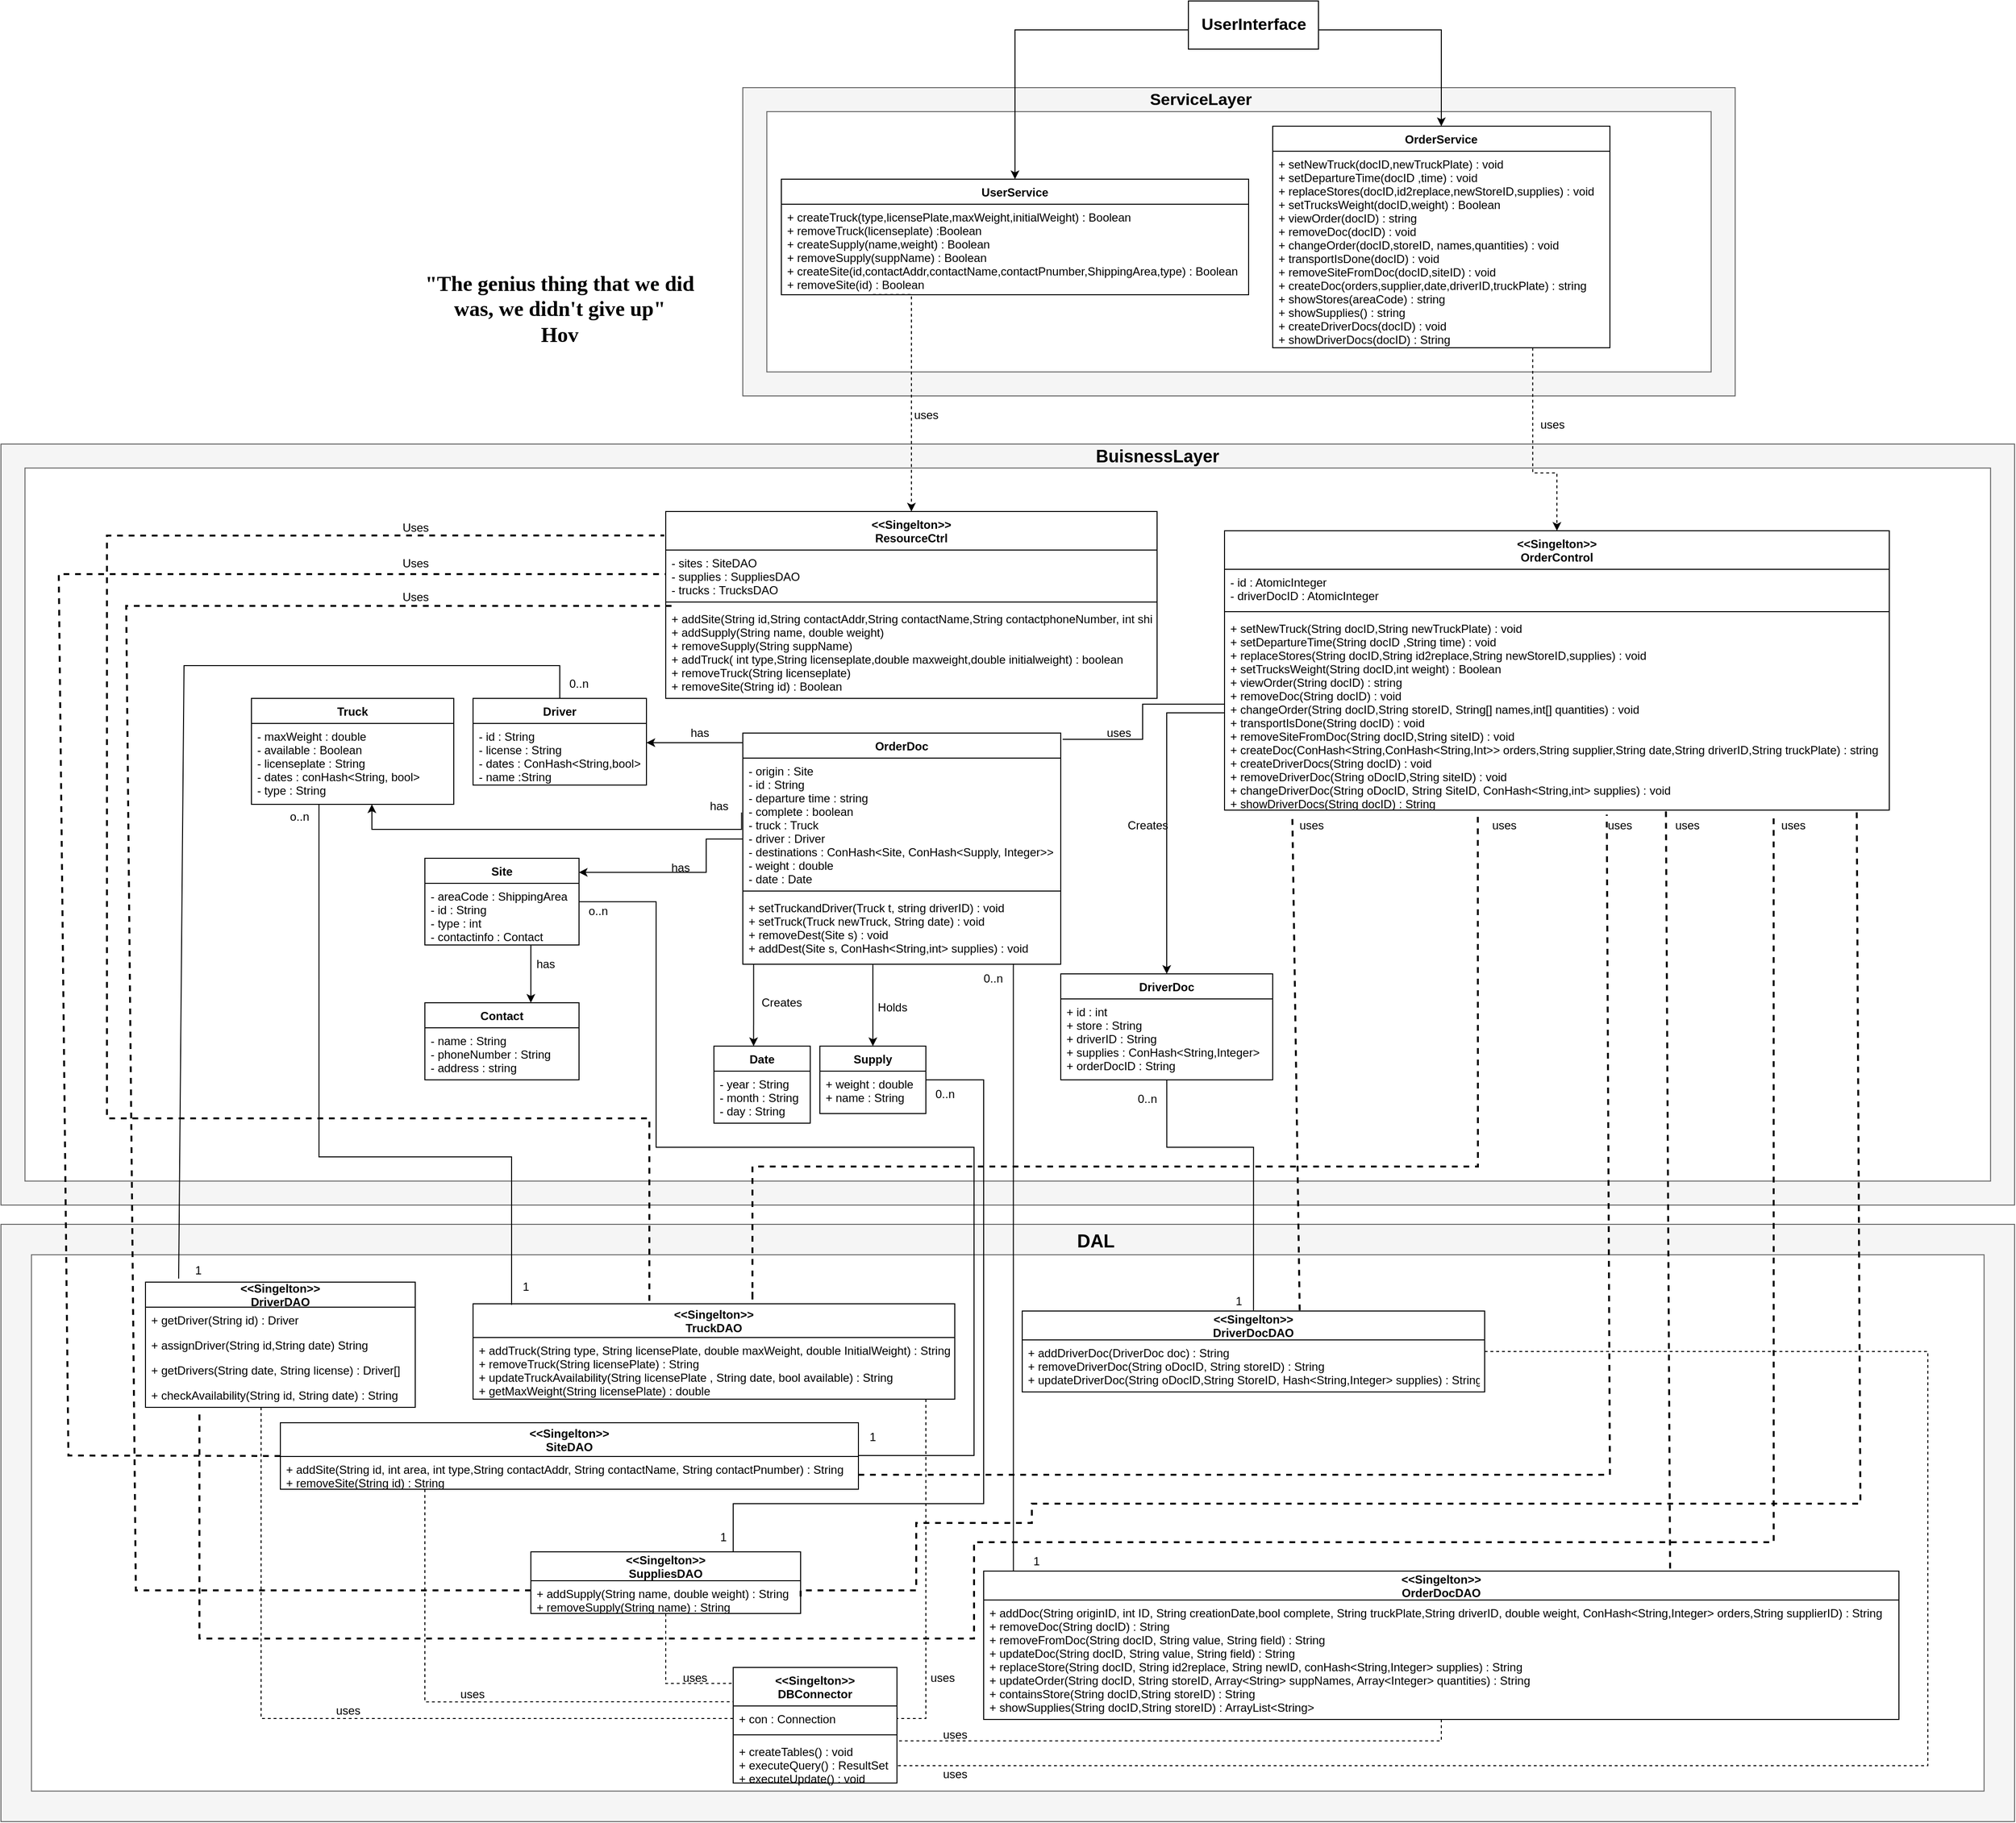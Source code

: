 <mxfile version="19.0.0" type="device"><diagram id="81brrmfp_0Il6GxZKn74" name="Page-1"><mxGraphModel dx="1038" dy="4747" grid="1" gridSize="10" guides="1" tooltips="1" connect="1" arrows="1" fold="1" page="1" pageScale="1" pageWidth="2200" pageHeight="2100" math="0" shadow="0"><root><mxCell id="0"/><mxCell id="1" parent="0"/><mxCell id="2" style="edgeStyle=orthogonalEdgeStyle;rounded=0;orthogonalLoop=1;jettySize=auto;html=1;entryX=0.412;entryY=0;entryDx=0;entryDy=0;exitX=0.034;exitY=1.004;exitDx=0;exitDy=0;exitPerimeter=0;entryPerimeter=0;" parent="1" source="8" target="19" edge="1"><mxGeometry relative="1" as="geometry"><mxPoint x="910" y="-3255.053" as="sourcePoint"/><Array as="points"/></mxGeometry></mxCell><mxCell id="3" style="edgeStyle=orthogonalEdgeStyle;rounded=0;orthogonalLoop=1;jettySize=auto;html=1;fontFamily=Helvetica;fontSize=12;endArrow=classic;endFill=1;strokeColor=#000000;" parent="1" source="5" target="67" edge="1"><mxGeometry relative="1" as="geometry"><Array as="points"><mxPoint x="740" y="-3350"/><mxPoint x="740" y="-3350"/></Array></mxGeometry></mxCell><mxCell id="4" style="edgeStyle=orthogonalEdgeStyle;rounded=0;orthogonalLoop=1;jettySize=auto;html=1;fontFamily=Helvetica;fontSize=12;endArrow=classic;endFill=1;strokeColor=#000000;" parent="1" source="5" target="55" edge="1"><mxGeometry relative="1" as="geometry"><Array as="points"><mxPoint x="945" y="-3090"/><mxPoint x="945" y="-3090"/></Array></mxGeometry></mxCell><mxCell id="5" value="OrderDoc" style="swimlane;fontStyle=1;align=center;verticalAlign=top;childLayout=stackLayout;horizontal=1;startSize=26;horizontalStack=0;resizeParent=1;resizeParentMax=0;resizeLast=0;collapsible=1;marginBottom=0;" parent="1" vertex="1"><mxGeometry x="810" y="-3360" width="330" height="240" as="geometry"/></mxCell><mxCell id="6" value="- origin : Site&#10;- id : String&#10;- departure time : string&#10;- complete : boolean&#10;- truck : Truck&#10;- driver : Driver&#10;- destinations : ConHash&lt;Site, ConHash&lt;Supply, Integer&gt;&gt;&#10;- weight : double&#10;- date : Date&#10;" style="text;strokeColor=none;fillColor=none;align=left;verticalAlign=top;spacingLeft=4;spacingRight=4;overflow=hidden;rotatable=0;points=[[0,0.5],[1,0.5]];portConstraint=eastwest;" parent="5" vertex="1"><mxGeometry y="26" width="330" height="134" as="geometry"/></mxCell><mxCell id="7" value="" style="line;strokeWidth=1;fillColor=none;align=left;verticalAlign=middle;spacingTop=-1;spacingLeft=3;spacingRight=3;rotatable=0;labelPosition=right;points=[];portConstraint=eastwest;" parent="5" vertex="1"><mxGeometry y="160" width="330" height="8" as="geometry"/></mxCell><mxCell id="8" value="+ setTruckandDriver(Truck t, string driverID) : void&#10;+ setTruck(Truck newTruck, String date) : void&#10;+ removeDest(Site s) : void&#10;+ addDest(Site s, ConHash&lt;String,int&gt; supplies) : void&#10;" style="text;strokeColor=none;fillColor=none;align=left;verticalAlign=top;spacingLeft=4;spacingRight=4;overflow=hidden;rotatable=0;points=[[0,0.5],[1,0.5]];portConstraint=eastwest;" parent="5" vertex="1"><mxGeometry y="168" width="330" height="72" as="geometry"/></mxCell><mxCell id="9" style="edgeStyle=orthogonalEdgeStyle;rounded=0;orthogonalLoop=1;jettySize=auto;html=1;entryX=1.006;entryY=0.027;entryDx=0;entryDy=0;entryPerimeter=0;startArrow=none;startFill=0;endArrow=none;endFill=0;" parent="1" source="10" target="5" edge="1"><mxGeometry relative="1" as="geometry"><Array as="points"><mxPoint x="1225" y="-3390"/><mxPoint x="1225" y="-3353"/></Array></mxGeometry></mxCell><mxCell id="10" value="&lt;&lt;Singelton&gt;&gt;&#10;OrderControl" style="swimlane;fontStyle=1;align=center;verticalAlign=top;childLayout=stackLayout;horizontal=1;startSize=40;horizontalStack=0;resizeParent=1;resizeParentMax=0;resizeLast=0;collapsible=1;marginBottom=0;" parent="1" vertex="1"><mxGeometry x="1310" y="-3570" width="690" height="290" as="geometry"/></mxCell><mxCell id="11" value="- id : AtomicInteger&#10;- driverDocID : AtomicInteger&#10;" style="text;strokeColor=none;fillColor=none;align=left;verticalAlign=top;spacingLeft=4;spacingRight=4;overflow=hidden;rotatable=0;points=[[0,0.5],[1,0.5]];portConstraint=eastwest;" parent="10" vertex="1"><mxGeometry y="40" width="690" height="40" as="geometry"/></mxCell><mxCell id="12" value="" style="line;strokeWidth=1;fillColor=none;align=left;verticalAlign=middle;spacingTop=-1;spacingLeft=3;spacingRight=3;rotatable=0;labelPosition=right;points=[];portConstraint=eastwest;" parent="10" vertex="1"><mxGeometry y="80" width="690" height="8" as="geometry"/></mxCell><mxCell id="13" value="+ setNewTruck(String docID,String newTruckPlate) : void&#10;+ setDepartureTime(String docID ,String time) : void&#10;+ replaceStores(String docID,String id2replace,String newStoreID,supplies) : void&#10;+ setTrucksWeight(String docID,int weight) : Boolean&#10;+ viewOrder(String docID) : string&#10;+ removeDoc(String docID) : void&#10;+ changeOrder(String docID,String storeID, String[] names,int[] quantities) : void&#10;+ transportIsDone(String docID) : void&#10;+ removeSiteFromDoc(String docID,String siteID) : void&#10;+ createDoc(ConHash&lt;String,ConHash&lt;String,Int&gt;&gt; orders,String supplier,String date,String driverID,String truckPlate) : string&#10;+ createDriverDocs(String docID) : void&#10;+ removeDriverDoc(String oDocID,String siteID) : void&#10;+ changeDriverDoc(String oDocID, String SiteID, ConHash&lt;String,int&gt; supplies) : void&#10;+ showDriverDocs(String docID) : String&#10;" style="text;strokeColor=none;fillColor=none;align=left;verticalAlign=top;spacingLeft=4;spacingRight=4;overflow=hidden;rotatable=0;points=[[0,0.5],[1,0.5]];portConstraint=eastwest;" parent="10" vertex="1"><mxGeometry y="88" width="690" height="202" as="geometry"/></mxCell><mxCell id="14" value="" style="edgeStyle=orthogonalEdgeStyle;rounded=0;orthogonalLoop=1;jettySize=auto;html=1;endArrow=none;endFill=0;endSize=14;strokeWidth=1;startArrow=classic;startFill=1;entryX=-0.004;entryY=0.422;entryDx=0;entryDy=0;entryPerimeter=0;" parent="1" source="15" target="6" edge="1"><mxGeometry relative="1" as="geometry"><Array as="points"><mxPoint x="425" y="-3260"/><mxPoint x="809" y="-3260"/></Array><mxPoint x="910" y="-3276.947" as="targetPoint"/></mxGeometry></mxCell><mxCell id="15" value="Truck" style="swimlane;fontStyle=1;align=center;verticalAlign=top;childLayout=stackLayout;horizontal=1;startSize=26;horizontalStack=0;resizeParent=1;resizeParentMax=0;resizeLast=0;collapsible=1;marginBottom=0;" parent="1" vertex="1"><mxGeometry x="300" y="-3396" width="210" height="110" as="geometry"/></mxCell><mxCell id="16" value="- maxWeight : double&#10;- available : Boolean&#10;- licenseplate : String&#10;- dates : conHash&lt;String, bool&gt;&#10;- type : String" style="text;strokeColor=none;fillColor=none;align=left;verticalAlign=top;spacingLeft=4;spacingRight=4;overflow=hidden;rotatable=0;points=[[0,0.5],[1,0.5]];portConstraint=eastwest;" parent="15" vertex="1"><mxGeometry y="26" width="210" height="84" as="geometry"/></mxCell><mxCell id="17" value="Site" style="swimlane;fontStyle=1;align=center;verticalAlign=top;childLayout=stackLayout;horizontal=1;startSize=26;horizontalStack=0;resizeParent=1;resizeParentMax=0;resizeLast=0;collapsible=1;marginBottom=0;" parent="1" vertex="1"><mxGeometry x="480" y="-3230" width="160" height="90" as="geometry"/></mxCell><mxCell id="18" value="- areaCode : ShippingArea&#10;- id : String&#10;- type : int&#10;- contactinfo : Contact" style="text;strokeColor=none;fillColor=none;align=left;verticalAlign=top;spacingLeft=4;spacingRight=4;overflow=hidden;rotatable=0;points=[[0,0.5],[1,0.5]];portConstraint=eastwest;" parent="17" vertex="1"><mxGeometry y="26" width="160" height="64" as="geometry"/></mxCell><mxCell id="19" value="Date" style="swimlane;fontStyle=1;align=center;verticalAlign=top;childLayout=stackLayout;horizontal=1;startSize=26;horizontalStack=0;resizeParent=1;resizeParentMax=0;resizeLast=0;collapsible=1;marginBottom=0;" parent="1" vertex="1"><mxGeometry x="780" y="-3035" width="100" height="80" as="geometry"/></mxCell><mxCell id="20" value="- year : String&#10;- month : String&#10;- day : String" style="text;strokeColor=none;fillColor=none;align=left;verticalAlign=top;spacingLeft=4;spacingRight=4;overflow=hidden;rotatable=0;points=[[0,0.5],[1,0.5]];portConstraint=eastwest;" parent="19" vertex="1"><mxGeometry y="26" width="100" height="54" as="geometry"/></mxCell><mxCell id="21" value="&lt;&lt;Singelton&gt;&gt;&#10;ResourceCtrl" style="swimlane;fontStyle=1;align=center;verticalAlign=top;childLayout=stackLayout;horizontal=1;startSize=40;horizontalStack=0;resizeParent=1;resizeParentMax=0;resizeLast=0;collapsible=1;marginBottom=0;" parent="1" vertex="1"><mxGeometry x="730" y="-3590" width="510" height="194" as="geometry"/></mxCell><mxCell id="22" value="- sites : SiteDAO&#10;- supplies : SuppliesDAO&#10;- trucks : TrucksDAO" style="text;strokeColor=none;fillColor=none;align=left;verticalAlign=top;spacingLeft=4;spacingRight=4;overflow=hidden;rotatable=0;points=[[0,0.5],[1,0.5]];portConstraint=eastwest;" parent="21" vertex="1"><mxGeometry y="40" width="510" height="50" as="geometry"/></mxCell><mxCell id="23" value="" style="line;strokeWidth=1;fillColor=none;align=left;verticalAlign=middle;spacingTop=-1;spacingLeft=3;spacingRight=3;rotatable=0;labelPosition=right;points=[];portConstraint=eastwest;" parent="21" vertex="1"><mxGeometry y="90" width="510" height="8" as="geometry"/></mxCell><mxCell id="24" value="+ addSite(String id,String contactAddr,String contactName,String contactphoneNumber, int shippingArea , int type) : boolean&#10;+ addSupply(String name, double weight)&#10;+ removeSupply(String suppName)&#10;+ addTruck( int type,String licenseplate,double maxweight,double initialweight) : boolean&#10;+ removeTruck(String licenseplate)&#10;+ removeSite(String id) : Boolean" style="text;strokeColor=none;fillColor=none;align=left;verticalAlign=top;spacingLeft=4;spacingRight=4;overflow=hidden;rotatable=0;points=[[0,0.5],[1,0.5]];portConstraint=eastwest;" parent="21" vertex="1"><mxGeometry y="98" width="510" height="96" as="geometry"/></mxCell><mxCell id="25" value="" style="edgeStyle=orthogonalEdgeStyle;rounded=0;orthogonalLoop=1;jettySize=auto;html=1;startArrow=classic;startFill=1;endArrow=none;endFill=0;" parent="1" source="26" edge="1"><mxGeometry relative="1" as="geometry"><mxPoint x="590" y="-3140" as="targetPoint"/><Array as="points"><mxPoint x="590" y="-3140"/></Array></mxGeometry></mxCell><mxCell id="26" value="Contact" style="swimlane;fontStyle=1;align=center;verticalAlign=top;childLayout=stackLayout;horizontal=1;startSize=26;horizontalStack=0;resizeParent=1;resizeParentMax=0;resizeLast=0;collapsible=1;marginBottom=0;" parent="1" vertex="1"><mxGeometry x="480" y="-3080" width="160" height="80" as="geometry"/></mxCell><mxCell id="27" value="- name : String&#10;- phoneNumber : String&#10;- address : string&#10;" style="text;strokeColor=none;fillColor=none;align=left;verticalAlign=top;spacingLeft=4;spacingRight=4;overflow=hidden;rotatable=0;points=[[0,0.5],[1,0.5]];portConstraint=eastwest;" parent="26" vertex="1"><mxGeometry y="26" width="160" height="54" as="geometry"/></mxCell><mxCell id="28" value="OrderService" style="swimlane;fontStyle=1;align=center;verticalAlign=top;childLayout=stackLayout;horizontal=1;startSize=26;horizontalStack=0;resizeParent=1;resizeParentMax=0;resizeLast=0;collapsible=1;marginBottom=0;" parent="1" vertex="1"><mxGeometry x="1360" y="-3990" width="350" height="230" as="geometry"/></mxCell><mxCell id="29" value="+ setNewTruck(docID,newTruckPlate) : void&#10;+ setDepartureTime(docID ,time) : void&#10;+ replaceStores(docID,id2replace,newStoreID,supplies) : void&#10;+ setTrucksWeight(docID,weight) : Boolean&#10;+ viewOrder(docID) : string&#10;+ removeDoc(docID) : void&#10;+ changeOrder(docID,storeID, names,quantities) : void&#10;+ transportIsDone(docID) : void&#10;+ removeSiteFromDoc(docID,siteID) : void&#10;+ createDoc(orders,supplier,date,driverID,truckPlate) : string&#10;+ showStores(areaCode) : string&#10;+ showSupplies() : string&#10;+ createDriverDocs(docID) : void&#10;+ showDriverDocs(docID) : String&#10;" style="text;strokeColor=none;fillColor=none;align=left;verticalAlign=top;spacingLeft=4;spacingRight=4;overflow=hidden;rotatable=0;points=[[0,0.5],[1,0.5]];portConstraint=eastwest;" parent="28" vertex="1"><mxGeometry y="26" width="350" height="204" as="geometry"/></mxCell><mxCell id="30" value="UserService" style="swimlane;fontStyle=1;align=center;verticalAlign=top;childLayout=stackLayout;horizontal=1;startSize=26;horizontalStack=0;resizeParent=1;resizeParentMax=0;resizeLast=0;collapsible=1;marginBottom=0;" parent="1" vertex="1"><mxGeometry x="850" y="-3935" width="485" height="120" as="geometry"/></mxCell><mxCell id="31" value="+ createTruck(type,licensePlate,maxWeight,initialWeight) : Boolean&#10;+ removeTruck(licenseplate) :Boolean&#10;+ createSupply(name,weight) : Boolean&#10;+ removeSupply(suppName) : Boolean&#10;+ createSite(id,contactAddr,contactName,contactPnumber,ShippingArea,type) : Boolean&#10;+ removeSite(id) : Boolean&#10;" style="text;strokeColor=none;fillColor=none;align=left;verticalAlign=top;spacingLeft=4;spacingRight=4;overflow=hidden;rotatable=0;points=[[0,0.5],[1,0.5]];portConstraint=eastwest;" parent="30" vertex="1"><mxGeometry y="26" width="485" height="94" as="geometry"/></mxCell><mxCell id="32" style="edgeStyle=orthogonalEdgeStyle;rounded=0;orthogonalLoop=1;jettySize=auto;html=1;exitX=0.5;exitY=0;exitDx=0;exitDy=0;startArrow=classic;startFill=1;endArrow=none;endFill=0;" parent="1" source="33" target="13" edge="1"><mxGeometry relative="1" as="geometry"/></mxCell><mxCell id="33" value="DriverDoc" style="swimlane;fontStyle=1;align=center;verticalAlign=top;childLayout=stackLayout;horizontal=1;startSize=26;horizontalStack=0;resizeParent=1;resizeParentMax=0;resizeLast=0;collapsible=1;marginBottom=0;" parent="1" vertex="1"><mxGeometry x="1140" y="-3110" width="220" height="110" as="geometry"/></mxCell><mxCell id="34" value="+ id : int&#10;+ store : String&#10;+ driverID : String&#10;+ supplies : ConHash&lt;String,Integer&gt;&#10;+ orderDocID : String" style="text;strokeColor=none;fillColor=none;align=left;verticalAlign=top;spacingLeft=4;spacingRight=4;overflow=hidden;rotatable=0;points=[[0,0.5],[1,0.5]];portConstraint=eastwest;" parent="33" vertex="1"><mxGeometry y="26" width="220" height="84" as="geometry"/></mxCell><mxCell id="35" style="edgeStyle=orthogonalEdgeStyle;rounded=0;orthogonalLoop=1;jettySize=auto;html=1;entryX=0.999;entryY=0.162;entryDx=0;entryDy=0;startArrow=none;startFill=0;endArrow=classic;endFill=1;endSize=6;strokeWidth=1;entryPerimeter=0;" parent="1" target="17" edge="1"><mxGeometry relative="1" as="geometry"><mxPoint x="810" y="-3260" as="sourcePoint"/><Array as="points"><mxPoint x="810" y="-3250"/><mxPoint x="772" y="-3250"/><mxPoint x="772" y="-3215"/></Array></mxGeometry></mxCell><mxCell id="36" style="edgeStyle=orthogonalEdgeStyle;rounded=0;orthogonalLoop=1;jettySize=auto;html=1;entryX=0.998;entryY=0.048;entryDx=0;entryDy=0;entryPerimeter=0;fontFamily=Helvetica;fontSize=12;endArrow=none;endFill=0;strokeColor=#000000;strokeWidth=1;dashed=1;" parent="1" source="37" target="86" edge="1"><mxGeometry relative="1" as="geometry"/></mxCell><mxCell id="37" value="&lt;&lt;Singelton&gt;&gt;&#10;OrderDocDAO" style="swimlane;fontStyle=1;childLayout=stackLayout;horizontal=1;startSize=30;fillColor=none;horizontalStack=0;resizeParent=1;resizeParentMax=0;resizeLast=0;collapsible=1;marginBottom=0;" parent="1" vertex="1"><mxGeometry x="1060" y="-2490" width="950" height="154" as="geometry"/></mxCell><mxCell id="38" value="+ addDoc(String originID, int ID, String creationDate,bool complete, String truckPlate,String driverID, double weight, ConHash&lt;String,Integer&gt; orders,String supplierID) : String&#10;+ removeDoc(String docID) : String&#10;+ removeFromDoc(String docID, String value, String field) : String&#10;+ updateDoc(String docID, String value, String field) : String&#10;+ replaceStore(String docID, String id2replace, String newID, conHash&lt;String,Integer&gt; supplies) : String&#10;+ updateOrder(String docID, String storeID, Array&lt;String&gt; suppNames, Array&lt;Integer&gt; quantities) : String&#10;+ containsStore(String docID,String storeID) : String&#10;+ showSupplies(String docID,String storeID) : ArrayList&lt;String&gt;&#10;" style="text;strokeColor=none;fillColor=none;align=left;verticalAlign=top;spacingLeft=4;spacingRight=4;overflow=hidden;rotatable=0;points=[[0,0.5],[1,0.5]];portConstraint=eastwest;" parent="37" vertex="1"><mxGeometry y="30" width="950" height="124" as="geometry"/></mxCell><mxCell id="39" style="edgeStyle=orthogonalEdgeStyle;rounded=0;orthogonalLoop=1;jettySize=auto;html=1;entryX=1;entryY=0.5;entryDx=0;entryDy=0;fontFamily=Helvetica;fontSize=12;endArrow=none;endFill=0;strokeColor=#000000;strokeWidth=1;dashed=1;" parent="1" source="40" target="84" edge="1"><mxGeometry relative="1" as="geometry"><Array as="points"><mxPoint x="1000" y="-2337"/></Array></mxGeometry></mxCell><mxCell id="40" value="&lt;&lt;Singelton&gt;&gt;&#10;TruckDAO" style="swimlane;fontStyle=1;childLayout=stackLayout;horizontal=1;startSize=35;fillColor=none;horizontalStack=0;resizeParent=1;resizeParentMax=0;resizeLast=0;collapsible=1;marginBottom=0;" parent="1" vertex="1"><mxGeometry x="530" y="-2767.5" width="500" height="99" as="geometry"/></mxCell><mxCell id="41" value="+ addTruck(String type, String licensePlate, double maxWeight, double InitialWeight) : String&#10;+ removeTruck(String licensePlate) : String&#10;+ updateTruckAvailability(String licensePlate , String date, bool available) : String&#10;+ getMaxWeight(String licensePlate) : double&#10;" style="text;strokeColor=none;fillColor=none;align=left;verticalAlign=top;spacingLeft=4;spacingRight=4;overflow=hidden;rotatable=0;points=[[0,0.5],[1,0.5]];portConstraint=eastwest;" parent="40" vertex="1"><mxGeometry y="35" width="500" height="64" as="geometry"/></mxCell><mxCell id="42" style="edgeStyle=orthogonalEdgeStyle;rounded=0;orthogonalLoop=1;jettySize=auto;html=1;dashed=1;fontFamily=Helvetica;fontSize=12;endArrow=none;endFill=0;strokeColor=#000000;strokeWidth=1;entryX=1;entryY=0.5;entryDx=0;entryDy=0;" parent="1" source="43" target="86" edge="1"><mxGeometry relative="1" as="geometry"><mxPoint x="2060.667" y="-2280" as="targetPoint"/><Array as="points"><mxPoint x="2040" y="-2718"/><mxPoint x="2040" y="-2288"/></Array></mxGeometry></mxCell><mxCell id="43" value="&lt;&lt;Singelton&gt;&gt;&#10;DriverDocDAO" style="swimlane;fontStyle=1;childLayout=stackLayout;horizontal=1;startSize=30;fillColor=none;horizontalStack=0;resizeParent=1;resizeParentMax=0;resizeLast=0;collapsible=1;marginBottom=0;" parent="1" vertex="1"><mxGeometry x="1100" y="-2760" width="480" height="84" as="geometry"/></mxCell><mxCell id="44" value="+ addDriverDoc(DriverDoc doc) : String&#10;+ removeDriverDoc(String oDocID, String storeID) : String&#10;+ updateDriverDoc(String oDocID,String StoreID, Hash&lt;String,Integer&gt; supplies) : String&#10;" style="text;strokeColor=none;fillColor=none;align=left;verticalAlign=top;spacingLeft=4;spacingRight=4;overflow=hidden;rotatable=0;points=[[0,0.5],[1,0.5]];portConstraint=eastwest;" parent="43" vertex="1"><mxGeometry y="30" width="480" height="54" as="geometry"/></mxCell><mxCell id="45" style="edgeStyle=orthogonalEdgeStyle;rounded=0;orthogonalLoop=1;jettySize=auto;html=1;entryX=0.015;entryY=-0.167;entryDx=0;entryDy=0;entryPerimeter=0;fontFamily=Helvetica;fontSize=12;endArrow=none;endFill=0;strokeColor=#000000;strokeWidth=1;dashed=1;" parent="1" source="46" target="84" edge="1"><mxGeometry relative="1" as="geometry"><Array as="points"><mxPoint x="480" y="-2354"/></Array></mxGeometry></mxCell><mxCell id="46" value="&lt;&lt;Singelton&gt;&gt;&#10;SiteDAO" style="swimlane;fontStyle=1;childLayout=stackLayout;horizontal=1;startSize=35;fillColor=none;horizontalStack=0;resizeParent=1;resizeParentMax=0;resizeLast=0;collapsible=1;marginBottom=0;" parent="1" vertex="1"><mxGeometry x="330" y="-2644" width="600" height="69" as="geometry"/></mxCell><mxCell id="47" value="+ addSite(String id, int area, int type,String contactAddr, String contactName, String contactPnumber) : String&#10;+ removeSite(String id) : String&#10;" style="text;strokeColor=none;fillColor=none;align=left;verticalAlign=top;spacingLeft=4;spacingRight=4;overflow=hidden;rotatable=0;points=[[0,0.5],[1,0.5]];portConstraint=eastwest;" parent="46" vertex="1"><mxGeometry y="35" width="600" height="34" as="geometry"/></mxCell><mxCell id="48" style="edgeStyle=orthogonalEdgeStyle;rounded=0;orthogonalLoop=1;jettySize=auto;html=1;entryX=0.002;entryY=0.138;entryDx=0;entryDy=0;entryPerimeter=0;fontFamily=Helvetica;fontSize=12;endArrow=none;endFill=0;strokeColor=#000000;strokeWidth=1;dashed=1;" parent="1" source="49" target="83" edge="1"><mxGeometry relative="1" as="geometry"/></mxCell><mxCell id="49" value="&lt;&lt;Singelton&gt;&gt;&#10;SuppliesDAO" style="swimlane;fontStyle=1;childLayout=stackLayout;horizontal=1;startSize=30;fillColor=none;horizontalStack=0;resizeParent=1;resizeParentMax=0;resizeLast=0;collapsible=1;marginBottom=0;" parent="1" vertex="1"><mxGeometry x="590" y="-2510" width="280" height="64" as="geometry"/></mxCell><mxCell id="50" value="+ addSupply(String name, double weight) : String&#10;+ removeSupply(String name) : String" style="text;strokeColor=none;fillColor=none;align=left;verticalAlign=top;spacingLeft=4;spacingRight=4;overflow=hidden;rotatable=0;points=[[0,0.5],[1,0.5]];portConstraint=eastwest;" parent="49" vertex="1"><mxGeometry y="30" width="280" height="34" as="geometry"/></mxCell><mxCell id="51" value="Creates" style="text;html=1;align=center;verticalAlign=middle;resizable=0;points=[];autosize=1;strokeColor=none;fillColor=none;" parent="1" vertex="1"><mxGeometry x="820" y="-3090" width="60" height="20" as="geometry"/></mxCell><mxCell id="52" value="has" style="text;html=1;align=center;verticalAlign=middle;resizable=0;points=[];autosize=1;strokeColor=none;fillColor=none;" parent="1" vertex="1"><mxGeometry x="770" y="-3294" width="30" height="20" as="geometry"/></mxCell><mxCell id="53" value="has" style="text;html=1;align=center;verticalAlign=middle;resizable=0;points=[];autosize=1;strokeColor=none;fillColor=none;" parent="1" vertex="1"><mxGeometry x="730" y="-3230" width="30" height="20" as="geometry"/></mxCell><mxCell id="54" value="has" style="text;html=1;align=center;verticalAlign=middle;resizable=0;points=[];autosize=1;strokeColor=none;fillColor=none;" parent="1" vertex="1"><mxGeometry x="590" y="-3130" width="30" height="20" as="geometry"/></mxCell><mxCell id="55" value="Supply" style="swimlane;fontStyle=1;align=center;verticalAlign=top;childLayout=stackLayout;horizontal=1;startSize=26;horizontalStack=0;resizeParent=1;resizeParentMax=0;resizeLast=0;collapsible=1;marginBottom=0;" parent="1" vertex="1"><mxGeometry x="890" y="-3035" width="110" height="70" as="geometry"/></mxCell><mxCell id="56" value="+ weight : double&#10;+ name : String" style="text;strokeColor=none;fillColor=none;align=left;verticalAlign=top;spacingLeft=4;spacingRight=4;overflow=hidden;rotatable=0;points=[[0,0.5],[1,0.5]];portConstraint=eastwest;" parent="55" vertex="1"><mxGeometry y="26" width="110" height="44" as="geometry"/></mxCell><mxCell id="57" value="Creates" style="text;html=1;align=center;verticalAlign=middle;resizable=0;points=[];autosize=1;strokeColor=none;fillColor=none;" parent="1" vertex="1"><mxGeometry x="1200" y="-3274" width="60" height="20" as="geometry"/></mxCell><mxCell id="58" style="edgeStyle=orthogonalEdgeStyle;rounded=0;orthogonalLoop=1;jettySize=auto;html=1;entryX=0;entryY=0.5;entryDx=0;entryDy=0;fontFamily=Helvetica;fontSize=12;endArrow=none;endFill=0;strokeColor=#000000;strokeWidth=1;dashed=1;" parent="1" source="59" target="84" edge="1"><mxGeometry relative="1" as="geometry"><Array as="points"><mxPoint x="310" y="-2337"/></Array></mxGeometry></mxCell><mxCell id="59" value="&lt;&lt;Singelton&gt;&gt;&#10;DriverDAO" style="swimlane;fontStyle=1;childLayout=stackLayout;horizontal=1;startSize=26;fillColor=none;horizontalStack=0;resizeParent=1;resizeParentMax=0;resizeLast=0;collapsible=1;marginBottom=0;" parent="1" vertex="1"><mxGeometry x="190" y="-2790" width="280" height="130" as="geometry"/></mxCell><mxCell id="60" value="+ getDriver(String id) : Driver" style="text;strokeColor=none;fillColor=none;align=left;verticalAlign=top;spacingLeft=4;spacingRight=4;overflow=hidden;rotatable=0;points=[[0,0.5],[1,0.5]];portConstraint=eastwest;" parent="59" vertex="1"><mxGeometry y="26" width="280" height="26" as="geometry"/></mxCell><mxCell id="61" value="+ assignDriver(String id,String date) String" style="text;strokeColor=none;fillColor=none;align=left;verticalAlign=top;spacingLeft=4;spacingRight=4;overflow=hidden;rotatable=0;points=[[0,0.5],[1,0.5]];portConstraint=eastwest;" parent="59" vertex="1"><mxGeometry y="52" width="280" height="26" as="geometry"/></mxCell><mxCell id="62" value="+ getDrivers(String date, String license) : Driver[]" style="text;strokeColor=none;fillColor=none;align=left;verticalAlign=top;spacingLeft=4;spacingRight=4;overflow=hidden;rotatable=0;points=[[0,0.5],[1,0.5]];portConstraint=eastwest;" parent="59" vertex="1"><mxGeometry y="78" width="280" height="26" as="geometry"/></mxCell><mxCell id="63" value="+ checkAvailability(String id, String date) : String" style="text;strokeColor=none;fillColor=none;align=left;verticalAlign=top;spacingLeft=4;spacingRight=4;overflow=hidden;rotatable=0;points=[[0,0.5],[1,0.5]];portConstraint=eastwest;" parent="59" vertex="1"><mxGeometry y="104" width="280" height="26" as="geometry"/></mxCell><mxCell id="64" value="uses" style="text;html=1;align=center;verticalAlign=middle;resizable=0;points=[];autosize=1;strokeColor=none;fillColor=none;" parent="1" vertex="1"><mxGeometry x="1180" y="-3370" width="40" height="20" as="geometry"/></mxCell><mxCell id="65" value="&lt;b&gt;&quot;The genius thing that we did was, we didn't give up&quot;&lt;br&gt;Hov&lt;/b&gt;" style="text;html=1;strokeColor=none;fillColor=none;align=center;verticalAlign=middle;whiteSpace=wrap;rounded=0;fontFamily=Comic Sans MS;fontSize=22;" parent="1" vertex="1"><mxGeometry x="465" y="-3840" width="310" height="80" as="geometry"/></mxCell><mxCell id="66" value="Driver" style="swimlane;fontStyle=1;childLayout=stackLayout;horizontal=1;startSize=26;fillColor=none;horizontalStack=0;resizeParent=1;resizeParentMax=0;resizeLast=0;collapsible=1;marginBottom=0;fontFamily=Helvetica;fontSize=12;" parent="1" vertex="1"><mxGeometry x="530" y="-3396" width="180" height="90" as="geometry"/></mxCell><mxCell id="67" value="- id : String&#10;- license : String&#10;- dates : ConHash&lt;String,bool&gt;&#10;- name :String" style="text;strokeColor=none;fillColor=none;align=left;verticalAlign=top;spacingLeft=4;spacingRight=4;overflow=hidden;rotatable=0;points=[[0,0.5],[1,0.5]];portConstraint=eastwest;fontFamily=Helvetica;fontSize=12;" parent="66" vertex="1"><mxGeometry y="26" width="180" height="64" as="geometry"/></mxCell><mxCell id="68" value="has" style="text;html=1;align=center;verticalAlign=middle;resizable=0;points=[];autosize=1;strokeColor=none;fillColor=none;" parent="1" vertex="1"><mxGeometry x="750" y="-3370" width="30" height="20" as="geometry"/></mxCell><mxCell id="69" value="Holds" style="text;html=1;align=center;verticalAlign=middle;resizable=0;points=[];autosize=1;strokeColor=none;fillColor=none;" parent="1" vertex="1"><mxGeometry x="940" y="-3085" width="50" height="20" as="geometry"/></mxCell><mxCell id="70" value="0..n" style="text;html=1;strokeColor=none;fillColor=none;align=center;verticalAlign=middle;whiteSpace=wrap;rounded=0;fontFamily=Helvetica;fontSize=12;" parent="1" vertex="1"><mxGeometry x="610" y="-3426" width="60" height="30" as="geometry"/></mxCell><mxCell id="71" value="1" style="text;html=1;strokeColor=none;fillColor=none;align=center;verticalAlign=middle;whiteSpace=wrap;rounded=0;fontFamily=Helvetica;fontSize=12;" parent="1" vertex="1"><mxGeometry x="230" y="-2815" width="30" height="25" as="geometry"/></mxCell><mxCell id="72" value="1" style="text;html=1;strokeColor=none;fillColor=none;align=center;verticalAlign=middle;whiteSpace=wrap;rounded=0;fontFamily=Helvetica;fontSize=12;" parent="1" vertex="1"><mxGeometry x="1100" y="-2510" width="30" height="20" as="geometry"/></mxCell><mxCell id="73" value="0..n" style="text;html=1;strokeColor=none;fillColor=none;align=center;verticalAlign=middle;whiteSpace=wrap;rounded=0;fontFamily=Helvetica;fontSize=12;" parent="1" vertex="1"><mxGeometry x="1040" y="-3120" width="60" height="30" as="geometry"/></mxCell><mxCell id="74" value="1" style="text;html=1;strokeColor=none;fillColor=none;align=center;verticalAlign=middle;whiteSpace=wrap;rounded=0;fontFamily=Helvetica;fontSize=12;" parent="1" vertex="1"><mxGeometry x="760" y="-2540" width="60" height="30" as="geometry"/></mxCell><mxCell id="75" value="0..n" style="text;html=1;strokeColor=none;fillColor=none;align=center;verticalAlign=middle;whiteSpace=wrap;rounded=0;fontFamily=Helvetica;fontSize=12;" parent="1" vertex="1"><mxGeometry x="990" y="-3000" width="60" height="30" as="geometry"/></mxCell><mxCell id="76" value="1" style="text;html=1;strokeColor=none;fillColor=none;align=center;verticalAlign=middle;whiteSpace=wrap;rounded=0;fontFamily=Helvetica;fontSize=12;" parent="1" vertex="1"><mxGeometry x="915" y="-2644" width="60" height="30" as="geometry"/></mxCell><mxCell id="77" value="o..n" style="text;html=1;strokeColor=none;fillColor=none;align=center;verticalAlign=middle;whiteSpace=wrap;rounded=0;fontFamily=Helvetica;fontSize=12;" parent="1" vertex="1"><mxGeometry x="630" y="-3190" width="60" height="30" as="geometry"/></mxCell><mxCell id="78" value="1" style="text;html=1;strokeColor=none;fillColor=none;align=center;verticalAlign=middle;whiteSpace=wrap;rounded=0;fontFamily=Helvetica;fontSize=12;" parent="1" vertex="1"><mxGeometry x="570" y="-2790" width="30" height="10" as="geometry"/></mxCell><mxCell id="79" value="o..n" style="text;html=1;strokeColor=none;fillColor=none;align=center;verticalAlign=middle;whiteSpace=wrap;rounded=0;fontFamily=Helvetica;fontSize=12;" parent="1" vertex="1"><mxGeometry x="330" y="-3286" width="40" height="26" as="geometry"/></mxCell><mxCell id="80" value="1" style="text;html=1;strokeColor=none;fillColor=none;align=center;verticalAlign=middle;whiteSpace=wrap;rounded=0;fontFamily=Helvetica;fontSize=12;" parent="1" vertex="1"><mxGeometry x="1310" y="-2780" width="30" height="20" as="geometry"/></mxCell><mxCell id="81" value="0..n" style="text;html=1;strokeColor=none;fillColor=none;align=center;verticalAlign=middle;whiteSpace=wrap;rounded=0;fontFamily=Helvetica;fontSize=12;" parent="1" vertex="1"><mxGeometry x="1200" y="-2995" width="60" height="30" as="geometry"/></mxCell><mxCell id="82" value="" style="verticalLabelPosition=bottom;verticalAlign=top;html=1;shape=mxgraph.basic.frame;dx=24.9;fontFamily=Helvetica;fontSize=12;fillColor=#f5f5f5;fontColor=#333333;strokeColor=#666666;" parent="1" vertex="1"><mxGeometry x="810" y="-4030" width="1030" height="320" as="geometry"/></mxCell><mxCell id="83" value="&lt;&lt;Singelton&gt;&gt;&#10;DBConnector" style="swimlane;fontStyle=1;align=center;verticalAlign=top;childLayout=stackLayout;horizontal=1;startSize=40;horizontalStack=0;resizeParent=1;resizeParentMax=0;resizeLast=0;collapsible=1;marginBottom=0;fontFamily=Helvetica;fontSize=12;" parent="1" vertex="1"><mxGeometry x="800" y="-2390" width="170" height="120" as="geometry"/></mxCell><mxCell id="84" value="+ con : Connection" style="text;strokeColor=none;fillColor=none;align=left;verticalAlign=top;spacingLeft=4;spacingRight=4;overflow=hidden;rotatable=0;points=[[0,0.5],[1,0.5]];portConstraint=eastwest;fontFamily=Helvetica;fontSize=12;" parent="83" vertex="1"><mxGeometry y="40" width="170" height="26" as="geometry"/></mxCell><mxCell id="85" value="" style="line;strokeWidth=1;fillColor=none;align=left;verticalAlign=middle;spacingTop=-1;spacingLeft=3;spacingRight=3;rotatable=0;labelPosition=right;points=[];portConstraint=eastwest;fontFamily=Helvetica;fontSize=12;" parent="83" vertex="1"><mxGeometry y="66" width="170" height="8" as="geometry"/></mxCell><mxCell id="86" value="+ createTables() : void&#10;+ executeQuery() : ResultSet&#10;+ executeUpdate() : void" style="text;strokeColor=none;fillColor=none;align=left;verticalAlign=top;spacingLeft=4;spacingRight=4;overflow=hidden;rotatable=0;points=[[0,0.5],[1,0.5]];portConstraint=eastwest;fontFamily=Helvetica;fontSize=12;" parent="83" vertex="1"><mxGeometry y="74" width="170" height="46" as="geometry"/></mxCell><mxCell id="87" value="Uses" style="text;html=1;align=center;verticalAlign=middle;resizable=0;points=[];autosize=1;strokeColor=none;fillColor=none;fontSize=12;fontFamily=Helvetica;" parent="1" vertex="1"><mxGeometry x="450" y="-3546" width="40" height="20" as="geometry"/></mxCell><mxCell id="88" value="Uses" style="text;html=1;align=center;verticalAlign=middle;resizable=0;points=[];autosize=1;strokeColor=none;fillColor=none;fontSize=12;fontFamily=Helvetica;" parent="1" vertex="1"><mxGeometry x="450" y="-3583" width="40" height="20" as="geometry"/></mxCell><mxCell id="89" value="Uses" style="text;html=1;align=center;verticalAlign=middle;resizable=0;points=[];autosize=1;strokeColor=none;fillColor=none;fontSize=12;fontFamily=Helvetica;" parent="1" vertex="1"><mxGeometry x="450" y="-3511" width="40" height="20" as="geometry"/></mxCell><mxCell id="90" value="uses" style="text;html=1;align=center;verticalAlign=middle;resizable=0;points=[];autosize=1;strokeColor=none;fillColor=none;" parent="1" vertex="1"><mxGeometry x="1380" y="-3274" width="40" height="20" as="geometry"/></mxCell><mxCell id="91" value="uses" style="text;html=1;align=center;verticalAlign=middle;resizable=0;points=[];autosize=1;strokeColor=none;fillColor=none;" parent="1" vertex="1"><mxGeometry x="1580" y="-3274" width="40" height="20" as="geometry"/></mxCell><mxCell id="92" value="uses" style="text;html=1;align=center;verticalAlign=middle;resizable=0;points=[];autosize=1;strokeColor=none;fillColor=none;" parent="1" vertex="1"><mxGeometry x="1700" y="-3274" width="40" height="20" as="geometry"/></mxCell><mxCell id="93" value="uses" style="text;html=1;align=center;verticalAlign=middle;resizable=0;points=[];autosize=1;strokeColor=none;fillColor=none;" parent="1" vertex="1"><mxGeometry x="1770" y="-3274" width="40" height="20" as="geometry"/></mxCell><mxCell id="94" value="uses" style="text;html=1;align=center;verticalAlign=middle;resizable=0;points=[];autosize=1;strokeColor=none;fillColor=none;" parent="1" vertex="1"><mxGeometry x="1880" y="-3274" width="40" height="20" as="geometry"/></mxCell><mxCell id="95" value="uses" style="text;html=1;align=center;verticalAlign=middle;resizable=0;points=[];autosize=1;strokeColor=none;fillColor=none;" parent="1" vertex="1"><mxGeometry x="1630" y="-3690" width="40" height="20" as="geometry"/></mxCell><mxCell id="96" value="uses" style="text;html=1;align=center;verticalAlign=middle;resizable=0;points=[];autosize=1;strokeColor=none;fillColor=none;" parent="1" vertex="1"><mxGeometry x="980" y="-3700" width="40" height="20" as="geometry"/></mxCell><mxCell id="97" value="uses" style="text;html=1;align=center;verticalAlign=middle;resizable=0;points=[];autosize=1;strokeColor=none;fillColor=none;fontSize=12;fontFamily=Helvetica;" parent="1" vertex="1"><mxGeometry x="380" y="-2355" width="40" height="20" as="geometry"/></mxCell><mxCell id="98" value="uses" style="text;html=1;align=center;verticalAlign=middle;resizable=0;points=[];autosize=1;strokeColor=none;fillColor=none;fontSize=12;fontFamily=Helvetica;" parent="1" vertex="1"><mxGeometry x="509" y="-2372" width="40" height="20" as="geometry"/></mxCell><mxCell id="99" value="uses" style="text;html=1;align=center;verticalAlign=middle;resizable=0;points=[];autosize=1;strokeColor=none;fillColor=none;fontSize=12;fontFamily=Helvetica;" parent="1" vertex="1"><mxGeometry x="740" y="-2389" width="40" height="20" as="geometry"/></mxCell><mxCell id="100" value="uses" style="text;html=1;align=center;verticalAlign=middle;resizable=0;points=[];autosize=1;strokeColor=none;fillColor=none;fontSize=12;fontFamily=Helvetica;" parent="1" vertex="1"><mxGeometry x="997" y="-2389" width="40" height="20" as="geometry"/></mxCell><mxCell id="101" value="uses" style="text;html=1;align=center;verticalAlign=middle;resizable=0;points=[];autosize=1;strokeColor=none;fillColor=none;fontSize=12;fontFamily=Helvetica;" parent="1" vertex="1"><mxGeometry x="1010" y="-2330" width="40" height="20" as="geometry"/></mxCell><mxCell id="102" value="uses" style="text;html=1;align=center;verticalAlign=middle;resizable=0;points=[];autosize=1;strokeColor=none;fillColor=none;fontSize=12;fontFamily=Helvetica;" parent="1" vertex="1"><mxGeometry x="1010" y="-2289" width="40" height="20" as="geometry"/></mxCell><mxCell id="103" value="&lt;b&gt;&lt;font style=&quot;font-size: 17px;&quot;&gt;ServiceLayer&lt;/font&gt;&lt;/b&gt;" style="text;html=1;align=center;verticalAlign=middle;resizable=0;points=[];autosize=1;strokeColor=none;fillColor=none;fontSize=12;fontFamily=Helvetica;strokeWidth=1;" parent="1" vertex="1"><mxGeometry x="1225" y="-4027" width="120" height="20" as="geometry"/></mxCell><mxCell id="104" value="" style="verticalLabelPosition=bottom;verticalAlign=top;html=1;shape=mxgraph.basic.frame;dx=24.9;fontFamily=Helvetica;fontSize=12;fillColor=#f5f5f5;fontColor=#333333;strokeColor=#666666;" parent="1" vertex="1"><mxGeometry x="40" y="-3660" width="2090" height="790" as="geometry"/></mxCell><mxCell id="105" value="&lt;b&gt;&lt;font style=&quot;font-size: 18px;&quot;&gt;BuisnessLayer&lt;/font&gt;&lt;/b&gt;" style="text;html=1;align=center;verticalAlign=middle;resizable=0;points=[];autosize=1;strokeColor=none;fillColor=none;fontSize=12;fontFamily=Helvetica;" parent="1" vertex="1"><mxGeometry x="1170" y="-3657" width="140" height="20" as="geometry"/></mxCell><mxCell id="106" value="" style="verticalLabelPosition=bottom;verticalAlign=top;html=1;shape=mxgraph.basic.frame;dx=31.64;fontFamily=Helvetica;fontSize=12;fillColor=#f5f5f5;fontColor=#333333;strokeColor=#666666;" parent="1" vertex="1"><mxGeometry x="40" y="-2850" width="2090" height="620" as="geometry"/></mxCell><mxCell id="107" value="&lt;b&gt;&lt;font style=&quot;font-size: 19px;&quot;&gt;DAL&lt;/font&gt;&lt;/b&gt;" style="text;html=1;align=center;verticalAlign=middle;resizable=0;points=[];autosize=1;strokeColor=none;fillColor=none;fontSize=12;fontFamily=Helvetica;" parent="1" vertex="1"><mxGeometry x="1151" y="-2842" width="50" height="20" as="geometry"/></mxCell><mxCell id="108" style="edgeStyle=orthogonalEdgeStyle;rounded=0;orthogonalLoop=1;jettySize=auto;html=1;entryX=0.5;entryY=0;entryDx=0;entryDy=0;fontFamily=Helvetica;fontSize=17;endArrow=classic;endFill=1;strokeColor=#000000;strokeWidth=1;" parent="1" source="110" target="28" edge="1"><mxGeometry relative="1" as="geometry"><Array as="points"><mxPoint x="1535" y="-4090"/></Array></mxGeometry></mxCell><mxCell id="109" style="edgeStyle=orthogonalEdgeStyle;rounded=0;orthogonalLoop=1;jettySize=auto;html=1;entryX=0.5;entryY=0;entryDx=0;entryDy=0;fontFamily=Helvetica;fontSize=17;endArrow=classic;endFill=1;strokeColor=#000000;strokeWidth=1;" parent="1" source="110" target="30" edge="1"><mxGeometry relative="1" as="geometry"><Array as="points"><mxPoint x="1093" y="-4090"/></Array></mxGeometry></mxCell><mxCell id="110" value="&lt;b&gt;UserInterface&lt;/b&gt;" style="html=1;fontFamily=Helvetica;fontSize=17;strokeWidth=1;" parent="1" vertex="1"><mxGeometry x="1272.5" y="-4120" width="135" height="50" as="geometry"/></mxCell><mxCell id="111" style="edgeStyle=orthogonalEdgeStyle;rounded=0;orthogonalLoop=1;jettySize=auto;html=1;dashed=1;startArrow=none;startFill=0;endArrow=classic;endFill=1;exitX=0.196;exitY=0.997;exitDx=0;exitDy=0;exitPerimeter=0;" parent="1" edge="1"><mxGeometry relative="1" as="geometry"><mxPoint x="945.06" y="-3815.282" as="sourcePoint"/><Array as="points"><mxPoint x="985" y="-3815"/></Array><mxPoint x="985" y="-3590" as="targetPoint"/></mxGeometry></mxCell><mxCell id="112" style="edgeStyle=orthogonalEdgeStyle;rounded=0;orthogonalLoop=1;jettySize=auto;html=1;startArrow=none;startFill=0;endArrow=classic;endFill=1;dashed=1;exitX=0.771;exitY=1;exitDx=0;exitDy=0;exitPerimeter=0;" parent="1" edge="1"><mxGeometry relative="1" as="geometry"><mxPoint x="1655" y="-3570" as="targetPoint"/><Array as="points"><mxPoint x="1630" y="-3630"/><mxPoint x="1655" y="-3630"/></Array><mxPoint x="1629.85" y="-3760" as="sourcePoint"/></mxGeometry></mxCell><mxCell id="113" value="" style="endArrow=none;dashed=1;html=1;rounded=0;fontFamily=Helvetica;fontSize=12;strokeColor=#000000;strokeWidth=2;entryX=0;entryY=0.5;entryDx=0;entryDy=0;exitX=0;exitY=0.5;exitDx=0;exitDy=0;" parent="1" edge="1"><mxGeometry width="50" height="50" relative="1" as="geometry"><mxPoint x="330" y="-2609.5" as="sourcePoint"/><mxPoint x="730" y="-3525" as="targetPoint"/><Array as="points"><mxPoint x="110" y="-2610"/><mxPoint x="100" y="-3525"/></Array></mxGeometry></mxCell><mxCell id="114" value="" style="endArrow=none;dashed=1;html=1;rounded=0;fontFamily=Helvetica;fontSize=12;strokeColor=#000000;strokeWidth=2;entryX=0.012;entryY=1;entryDx=0;entryDy=0;entryPerimeter=0;" parent="1" edge="1"><mxGeometry width="50" height="50" relative="1" as="geometry"><mxPoint x="590" y="-2470" as="sourcePoint"/><mxPoint x="736.12" y="-3492" as="targetPoint"/><Array as="points"><mxPoint x="180" y="-2470"/><mxPoint x="170" y="-3492"/></Array></mxGeometry></mxCell><mxCell id="115" value="" style="endArrow=none;html=1;strokeWidth=1;rounded=0;fontFamily=Helvetica;fontSize=12;entryX=0.5;entryY=0;entryDx=0;entryDy=0;exitX=0.123;exitY=-0.028;exitDx=0;exitDy=0;exitPerimeter=0;" parent="1" edge="1"><mxGeometry width="50" height="50" relative="1" as="geometry"><mxPoint x="224.44" y="-2793.64" as="sourcePoint"/><mxPoint x="620" y="-3396" as="targetPoint"/><Array as="points"><mxPoint x="230" y="-3430"/><mxPoint x="620" y="-3430"/></Array></mxGeometry></mxCell><mxCell id="116" style="edgeStyle=orthogonalEdgeStyle;rounded=0;orthogonalLoop=1;jettySize=auto;html=1;fontFamily=Helvetica;fontSize=12;endArrow=none;endFill=0;strokeColor=#000000;" parent="1" edge="1"><mxGeometry relative="1" as="geometry"><mxPoint x="570" y="-2766.41" as="targetPoint"/><mxPoint x="370.077" y="-3286" as="sourcePoint"/><Array as="points"><mxPoint x="370" y="-2920"/><mxPoint x="570" y="-2920"/></Array></mxGeometry></mxCell><mxCell id="117" value="" style="endArrow=none;dashed=1;html=1;rounded=0;fontFamily=Helvetica;fontSize=12;strokeColor=#000000;strokeWidth=2;entryX=-0.003;entryY=0.128;entryDx=0;entryDy=0;entryPerimeter=0;exitX=0.366;exitY=-0.031;exitDx=0;exitDy=0;exitPerimeter=0;" parent="1" edge="1"><mxGeometry width="50" height="50" relative="1" as="geometry"><mxPoint x="713" y="-2770.569" as="sourcePoint"/><mxPoint x="728.47" y="-3565.168" as="targetPoint"/><Array as="points"><mxPoint x="713" y="-2960"/><mxPoint x="150" y="-2960"/><mxPoint x="150" y="-3565"/></Array></mxGeometry></mxCell><mxCell id="118" value="" style="endArrow=none;dashed=1;html=1;rounded=0;fontFamily=Helvetica;fontSize=12;strokeColor=#000000;strokeWidth=2;entryX=0.381;entryY=1.018;entryDx=0;entryDy=0;entryPerimeter=0;" parent="1" edge="1"><mxGeometry width="50" height="50" relative="1" as="geometry"><mxPoint x="820" y="-2780" as="sourcePoint"/><mxPoint x="1572.89" y="-3276.364" as="targetPoint"/><Array as="points"><mxPoint x="820" y="-2770"/><mxPoint x="820" y="-2910"/><mxPoint x="1573" y="-2910"/></Array></mxGeometry></mxCell><mxCell id="119" style="edgeStyle=orthogonalEdgeStyle;rounded=0;orthogonalLoop=1;jettySize=auto;html=1;fontFamily=Helvetica;fontSize=12;endArrow=none;endFill=0;strokeColor=#000000;" parent="1" edge="1"><mxGeometry relative="1" as="geometry"><mxPoint x="800" y="-2510" as="targetPoint"/><mxPoint x="1000" y="-3000" as="sourcePoint"/><Array as="points"><mxPoint x="1060" y="-3000"/><mxPoint x="1060" y="-2560"/><mxPoint x="800" y="-2560"/></Array></mxGeometry></mxCell><mxCell id="120" style="edgeStyle=orthogonalEdgeStyle;rounded=0;orthogonalLoop=1;jettySize=auto;html=1;fontFamily=Helvetica;fontSize=12;endArrow=none;endFill=0;strokeColor=#000000;" parent="1" edge="1"><mxGeometry relative="1" as="geometry"><mxPoint x="640" y="-3184.923" as="sourcePoint"/><mxPoint x="930" y="-2610" as="targetPoint"/><Array as="points"><mxPoint x="720" y="-3185"/><mxPoint x="720" y="-2930"/><mxPoint x="1050" y="-2930"/><mxPoint x="1050" y="-2610"/></Array></mxGeometry></mxCell><mxCell id="121" style="edgeStyle=orthogonalEdgeStyle;rounded=0;orthogonalLoop=1;jettySize=auto;html=1;fontFamily=Helvetica;fontSize=12;endArrow=none;endFill=0;strokeColor=#000000;exitX=0.851;exitY=0.991;exitDx=0;exitDy=0;exitPerimeter=0;" parent="1" edge="1"><mxGeometry relative="1" as="geometry"><mxPoint x="1090.83" y="-3120.648" as="sourcePoint"/><mxPoint x="1090.846" y="-2490" as="targetPoint"/><Array as="points"><mxPoint x="1091" y="-3116"/><mxPoint x="1090" y="-3116"/></Array></mxGeometry></mxCell><mxCell id="122" style="edgeStyle=orthogonalEdgeStyle;rounded=0;orthogonalLoop=1;jettySize=auto;html=1;fontFamily=Helvetica;fontSize=12;endArrow=none;endFill=0;strokeColor=#000000;" parent="1" edge="1"><mxGeometry relative="1" as="geometry"><mxPoint x="1250.077" y="-3000" as="sourcePoint"/><mxPoint x="1340.077" y="-2760" as="targetPoint"/><Array as="points"><mxPoint x="1250" y="-2930"/><mxPoint x="1340" y="-2930"/></Array></mxGeometry></mxCell><mxCell id="123" value="" style="endArrow=none;dashed=1;html=1;rounded=0;fontFamily=Helvetica;fontSize=12;strokeColor=#000000;strokeWidth=2;entryX=0.102;entryY=1.028;entryDx=0;entryDy=0;entryPerimeter=0;exitX=0.6;exitY=-0.009;exitDx=0;exitDy=0;exitPerimeter=0;" parent="1" edge="1"><mxGeometry width="50" height="50" relative="1" as="geometry"><mxPoint x="1388" y="-2760.756" as="sourcePoint"/><mxPoint x="1380.38" y="-3274.344" as="targetPoint"/></mxGeometry></mxCell><mxCell id="124" value="" style="endArrow=none;dashed=1;html=1;rounded=0;fontFamily=Helvetica;fontSize=12;strokeColor=#000000;strokeWidth=2;entryX=0.575;entryY=1.023;entryDx=0;entryDy=0;entryPerimeter=0;" parent="1" edge="1"><mxGeometry width="50" height="50" relative="1" as="geometry"><mxPoint x="930" y="-2590" as="sourcePoint"/><mxPoint x="1706.75" y="-3275.354" as="targetPoint"/><Array as="points"><mxPoint x="1710" y="-2590"/></Array></mxGeometry></mxCell><mxCell id="125" value="" style="endArrow=none;dashed=1;html=1;strokeWidth=2;rounded=0;fontFamily=Helvetica;fontSize=12;entryX=0.75;entryY=0;entryDx=0;entryDy=0;exitX=0.664;exitY=1.006;exitDx=0;exitDy=0;exitPerimeter=0;" parent="1" edge="1"><mxGeometry width="50" height="50" relative="1" as="geometry"><mxPoint x="1768.16" y="-3278.788" as="sourcePoint"/><mxPoint x="1772.5" y="-2490" as="targetPoint"/></mxGeometry></mxCell><mxCell id="126" value="" style="endArrow=none;dashed=1;html=1;rounded=0;fontFamily=Helvetica;fontSize=12;strokeColor=#000000;strokeWidth=2;entryX=0.826;entryY=1.035;entryDx=0;entryDy=0;entryPerimeter=0;exitX=0.2;exitY=1.282;exitDx=0;exitDy=0;exitPerimeter=0;" parent="1" edge="1"><mxGeometry width="50" height="50" relative="1" as="geometry"><mxPoint x="246" y="-2652.668" as="sourcePoint"/><mxPoint x="1879.94" y="-3272.93" as="targetPoint"/><Array as="points"><mxPoint x="246" y="-2420"/><mxPoint x="1050" y="-2420"/><mxPoint x="1050" y="-2520"/><mxPoint x="1880" y="-2520"/></Array></mxGeometry></mxCell><mxCell id="127" value="" style="endArrow=none;dashed=1;html=1;rounded=0;fontFamily=Helvetica;fontSize=12;strokeColor=#000000;entryX=1;entryY=0.5;entryDx=0;entryDy=0;strokeWidth=2;exitX=0.951;exitY=1.012;exitDx=0;exitDy=0;exitPerimeter=0;" parent="1" edge="1"><mxGeometry width="50" height="50" relative="1" as="geometry"><mxPoint x="1966.19" y="-3277.576" as="sourcePoint"/><mxPoint x="870" y="-2463" as="targetPoint"/><Array as="points"><mxPoint x="1970" y="-2560"/><mxPoint x="1110" y="-2560"/><mxPoint x="1110" y="-2540"/><mxPoint x="990" y="-2540"/><mxPoint x="990" y="-2470"/><mxPoint x="870" y="-2470"/></Array></mxGeometry></mxCell></root></mxGraphModel></diagram></mxfile>